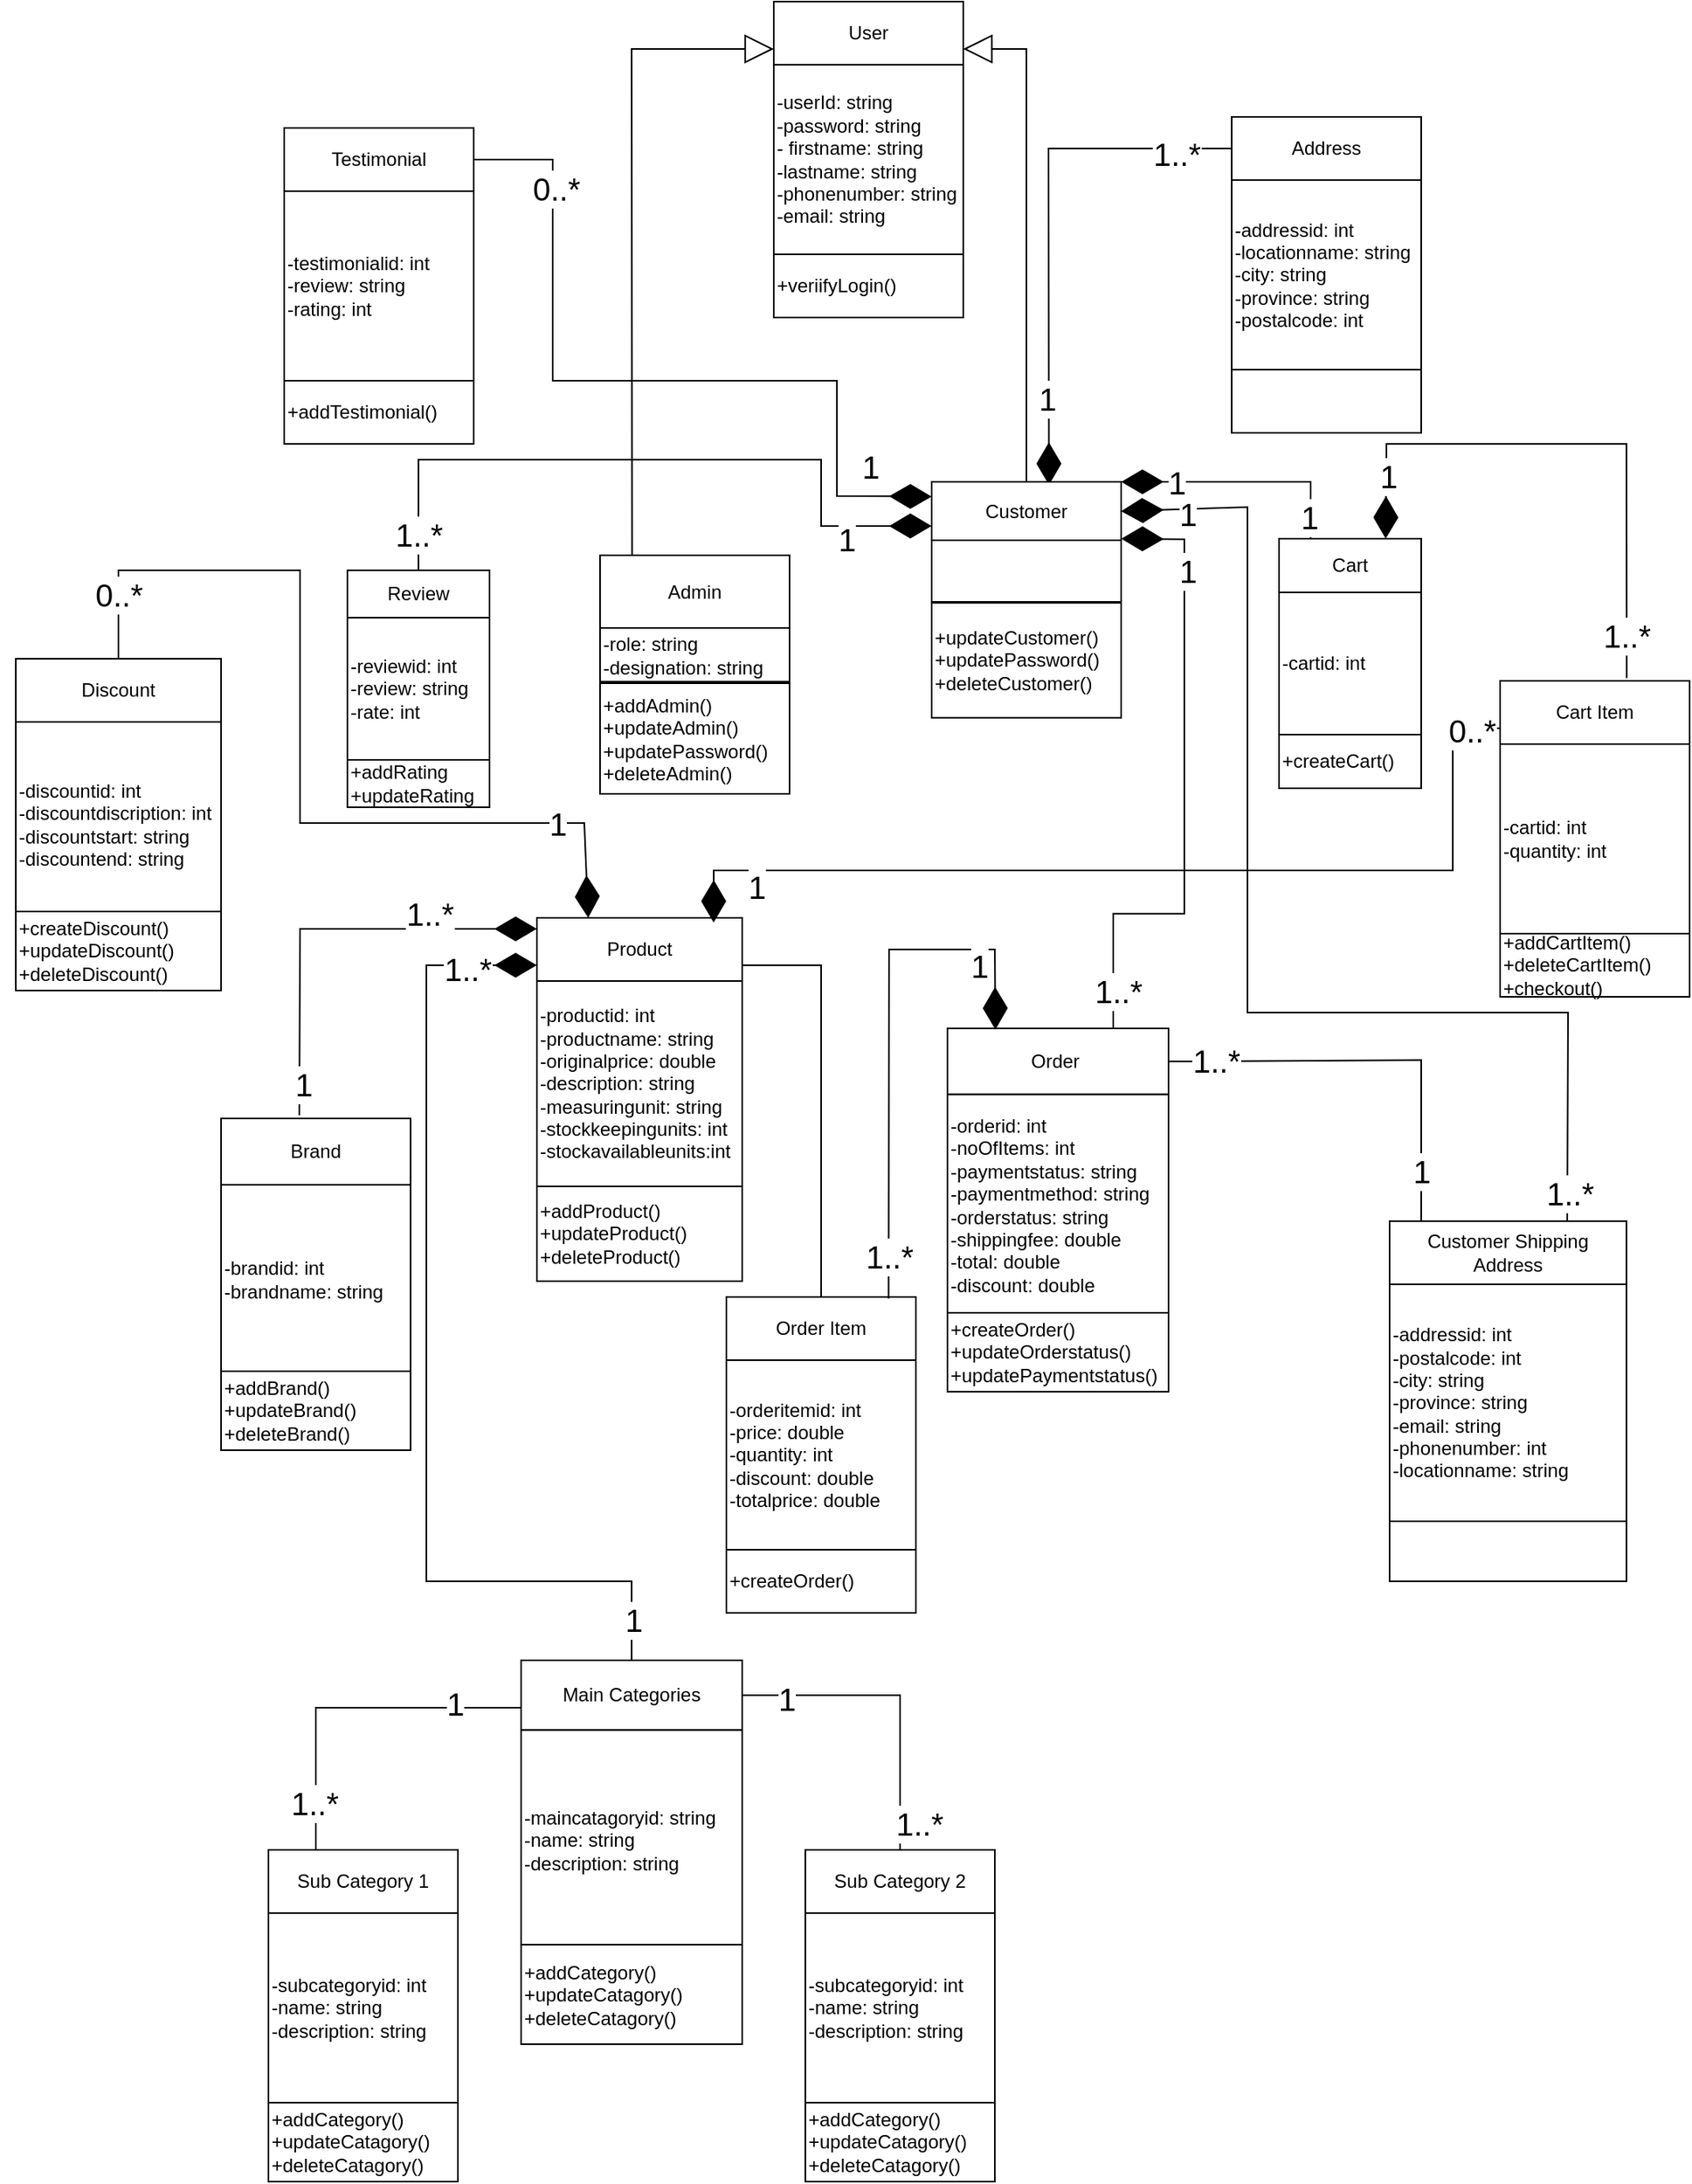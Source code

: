 <mxfile version="22.1.16" type="github">
  <diagram name="Page-1" id="pbrUZyzqcryHm647Kj-w">
    <mxGraphModel dx="1237" dy="1138" grid="1" gridSize="10" guides="1" tooltips="1" connect="1" arrows="1" fold="1" page="1" pageScale="1" pageWidth="1169" pageHeight="827" math="0" shadow="0">
      <root>
        <mxCell id="0" />
        <mxCell id="1" parent="0" />
        <mxCell id="z4HKT7pxpoFISXS0gPSu-1" value="" style="group" parent="1" vertex="1" connectable="0">
          <mxGeometry x="540" y="120" width="120" height="200" as="geometry" />
        </mxCell>
        <mxCell id="W5Dr0Cx-YYXMBpmSqF3a-9" value="User" style="rounded=0;whiteSpace=wrap;html=1;" parent="z4HKT7pxpoFISXS0gPSu-1" vertex="1">
          <mxGeometry width="120" height="40" as="geometry" />
        </mxCell>
        <mxCell id="W5Dr0Cx-YYXMBpmSqF3a-10" value="-userId: string&lt;br&gt;-password: string&lt;br&gt;- firstname: string&lt;br style=&quot;border-color: var(--border-color);&quot;&gt;&lt;span style=&quot;border-color: var(--border-color);&quot;&gt;-lastname: string&lt;br&gt;&lt;/span&gt;&lt;div style=&quot;border-color: var(--border-color);&quot;&gt;-phonenumber: string&lt;/div&gt;&lt;div style=&quot;border-color: var(--border-color);&quot;&gt;&lt;span style=&quot;border-color: var(--border-color);&quot;&gt;-email: string&lt;/span&gt;&lt;/div&gt;" style="whiteSpace=wrap;html=1;aspect=fixed;align=left;" parent="z4HKT7pxpoFISXS0gPSu-1" vertex="1">
          <mxGeometry y="40" width="120" height="120" as="geometry" />
        </mxCell>
        <mxCell id="W5Dr0Cx-YYXMBpmSqF3a-11" value="+veriifyLogin()" style="rounded=0;whiteSpace=wrap;html=1;align=left;" parent="z4HKT7pxpoFISXS0gPSu-1" vertex="1">
          <mxGeometry y="160" width="120" height="40" as="geometry" />
        </mxCell>
        <mxCell id="z4HKT7pxpoFISXS0gPSu-6" value="" style="group" parent="1" vertex="1" connectable="0">
          <mxGeometry x="860" y="460" width="90" height="170" as="geometry" />
        </mxCell>
        <mxCell id="z4HKT7pxpoFISXS0gPSu-7" value="Cart" style="rounded=0;whiteSpace=wrap;html=1;" parent="z4HKT7pxpoFISXS0gPSu-6" vertex="1">
          <mxGeometry width="90" height="34" as="geometry" />
        </mxCell>
        <mxCell id="z4HKT7pxpoFISXS0gPSu-8" value="&lt;div style=&quot;&quot;&gt;&lt;span style=&quot;background-color: initial;&quot;&gt;-cartid: int&lt;/span&gt;&lt;/div&gt;" style="whiteSpace=wrap;html=1;aspect=fixed;align=left;" parent="z4HKT7pxpoFISXS0gPSu-6" vertex="1">
          <mxGeometry y="34" width="90" height="90" as="geometry" />
        </mxCell>
        <mxCell id="z4HKT7pxpoFISXS0gPSu-9" value="+createCart()" style="rounded=0;whiteSpace=wrap;html=1;align=left;" parent="z4HKT7pxpoFISXS0gPSu-6" vertex="1">
          <mxGeometry y="124" width="90" height="34" as="geometry" />
        </mxCell>
        <mxCell id="z4HKT7pxpoFISXS0gPSu-10" value="" style="group" parent="1" vertex="1" connectable="0">
          <mxGeometry x="820" y="180" width="160" height="213" as="geometry" />
        </mxCell>
        <mxCell id="z4HKT7pxpoFISXS0gPSu-11" value="Address" style="rounded=0;whiteSpace=wrap;html=1;" parent="z4HKT7pxpoFISXS0gPSu-10" vertex="1">
          <mxGeometry x="10" y="13" width="120" height="40" as="geometry" />
        </mxCell>
        <mxCell id="z4HKT7pxpoFISXS0gPSu-12" value="-addressid: int&lt;br&gt;-locationname: string&lt;br&gt;-city: string&lt;br&gt;-province: string&lt;br&gt;-postalcode: int" style="whiteSpace=wrap;html=1;aspect=fixed;align=left;" parent="z4HKT7pxpoFISXS0gPSu-10" vertex="1">
          <mxGeometry x="10" y="53" width="120" height="120" as="geometry" />
        </mxCell>
        <mxCell id="z4HKT7pxpoFISXS0gPSu-13" value="" style="rounded=0;whiteSpace=wrap;html=1;align=left;" parent="z4HKT7pxpoFISXS0gPSu-10" vertex="1">
          <mxGeometry x="10" y="173" width="120" height="40" as="geometry" />
        </mxCell>
        <mxCell id="z4HKT7pxpoFISXS0gPSu-14" value="" style="group" parent="1" vertex="1" connectable="0">
          <mxGeometry x="1000" y="550" width="120" height="200" as="geometry" />
        </mxCell>
        <mxCell id="z4HKT7pxpoFISXS0gPSu-15" value="Cart Item" style="rounded=0;whiteSpace=wrap;html=1;" parent="z4HKT7pxpoFISXS0gPSu-14" vertex="1">
          <mxGeometry width="120" height="40" as="geometry" />
        </mxCell>
        <mxCell id="z4HKT7pxpoFISXS0gPSu-16" value="-cartid: int&lt;br&gt;-quantity: int" style="whiteSpace=wrap;html=1;aspect=fixed;align=left;" parent="z4HKT7pxpoFISXS0gPSu-14" vertex="1">
          <mxGeometry y="40" width="120" height="120" as="geometry" />
        </mxCell>
        <mxCell id="z4HKT7pxpoFISXS0gPSu-17" value="+addCartItem()&lt;br&gt;+deleteCartItem()&lt;br&gt;+checkout()" style="rounded=0;whiteSpace=wrap;html=1;align=left;" parent="z4HKT7pxpoFISXS0gPSu-14" vertex="1">
          <mxGeometry y="160" width="120" height="40" as="geometry" />
        </mxCell>
        <mxCell id="z4HKT7pxpoFISXS0gPSu-22" value="" style="group" parent="1" vertex="1" connectable="0">
          <mxGeometry x="650" y="770" width="140" height="230" as="geometry" />
        </mxCell>
        <mxCell id="z4HKT7pxpoFISXS0gPSu-23" value="Order&amp;nbsp;" style="rounded=0;whiteSpace=wrap;html=1;" parent="z4HKT7pxpoFISXS0gPSu-22" vertex="1">
          <mxGeometry width="140" height="41.818" as="geometry" />
        </mxCell>
        <mxCell id="z4HKT7pxpoFISXS0gPSu-24" value="-orderid: int&lt;br&gt;-noOfItems: int&amp;nbsp;&lt;br&gt;-paymentstatus: string&lt;br&gt;-paymentmethod: string&lt;br&gt;-orderstatus: string&lt;br&gt;-shippingfee: double&lt;br&gt;-total: double&lt;br&gt;-discount: double" style="whiteSpace=wrap;html=1;aspect=fixed;align=left;" parent="z4HKT7pxpoFISXS0gPSu-22" vertex="1">
          <mxGeometry y="41.818" width="140" height="140" as="geometry" />
        </mxCell>
        <mxCell id="z4HKT7pxpoFISXS0gPSu-25" value="+createOrder()&lt;br&gt;+updateOrderstatus()&lt;br&gt;+updatePaymentstatus()" style="rounded=0;whiteSpace=wrap;html=1;align=left;" parent="z4HKT7pxpoFISXS0gPSu-22" vertex="1">
          <mxGeometry y="180" width="140" height="50" as="geometry" />
        </mxCell>
        <mxCell id="z4HKT7pxpoFISXS0gPSu-26" value="" style="group" parent="1" vertex="1" connectable="0">
          <mxGeometry x="230" y="200" width="120" height="200" as="geometry" />
        </mxCell>
        <mxCell id="z4HKT7pxpoFISXS0gPSu-27" value="Testimonial" style="rounded=0;whiteSpace=wrap;html=1;" parent="z4HKT7pxpoFISXS0gPSu-26" vertex="1">
          <mxGeometry width="120" height="40" as="geometry" />
        </mxCell>
        <mxCell id="z4HKT7pxpoFISXS0gPSu-28" value="-testimonialid: int&lt;br&gt;-review: string&lt;br&gt;-rating: int" style="whiteSpace=wrap;html=1;aspect=fixed;align=left;" parent="z4HKT7pxpoFISXS0gPSu-26" vertex="1">
          <mxGeometry y="40" width="120" height="120" as="geometry" />
        </mxCell>
        <mxCell id="z4HKT7pxpoFISXS0gPSu-29" value="+addTestimonial()" style="rounded=0;whiteSpace=wrap;html=1;align=left;" parent="z4HKT7pxpoFISXS0gPSu-26" vertex="1">
          <mxGeometry y="160" width="120" height="40" as="geometry" />
        </mxCell>
        <mxCell id="z4HKT7pxpoFISXS0gPSu-30" value="" style="group" parent="1" vertex="1" connectable="0">
          <mxGeometry x="50" y="540" width="140" height="210" as="geometry" />
        </mxCell>
        <mxCell id="RPt069_UbzQ32UbEMyP_-13" value="" style="group" parent="z4HKT7pxpoFISXS0gPSu-30" vertex="1" connectable="0">
          <mxGeometry x="10" y="-14" width="130" height="220" as="geometry" />
        </mxCell>
        <mxCell id="z4HKT7pxpoFISXS0gPSu-31" value="Discount" style="rounded=0;whiteSpace=wrap;html=1;" parent="RPt069_UbzQ32UbEMyP_-13" vertex="1">
          <mxGeometry y="10" width="130" height="40" as="geometry" />
        </mxCell>
        <mxCell id="z4HKT7pxpoFISXS0gPSu-32" value="-discountid: int&lt;br&gt;-discountdiscription: int&lt;br&gt;-discountstart: string&lt;br&gt;-discountend: string" style="whiteSpace=wrap;html=1;aspect=fixed;align=left;" parent="RPt069_UbzQ32UbEMyP_-13" vertex="1">
          <mxGeometry y="50" width="130" height="130" as="geometry" />
        </mxCell>
        <mxCell id="z4HKT7pxpoFISXS0gPSu-33" value="+createDiscount()&lt;br&gt;+updateDiscount()&lt;br&gt;+deleteDiscount()" style="rounded=0;whiteSpace=wrap;html=1;align=left;" parent="RPt069_UbzQ32UbEMyP_-13" vertex="1">
          <mxGeometry y="170" width="130" height="50" as="geometry" />
        </mxCell>
        <mxCell id="z4HKT7pxpoFISXS0gPSu-34" value="" style="group" parent="1" vertex="1" connectable="0">
          <mxGeometry x="190" y="827" width="120" height="210" as="geometry" />
        </mxCell>
        <mxCell id="z4HKT7pxpoFISXS0gPSu-35" value="Brand" style="rounded=0;whiteSpace=wrap;html=1;" parent="z4HKT7pxpoFISXS0gPSu-34" vertex="1">
          <mxGeometry width="120" height="42" as="geometry" />
        </mxCell>
        <mxCell id="z4HKT7pxpoFISXS0gPSu-36" value="-brandid: int&lt;br&gt;-brandname: string" style="whiteSpace=wrap;html=1;aspect=fixed;align=left;" parent="z4HKT7pxpoFISXS0gPSu-34" vertex="1">
          <mxGeometry y="42" width="120" height="120" as="geometry" />
        </mxCell>
        <mxCell id="z4HKT7pxpoFISXS0gPSu-37" value="+addBrand()&lt;br&gt;+updateBrand()&lt;br&gt;+deleteBrand()" style="rounded=0;whiteSpace=wrap;html=1;align=left;" parent="z4HKT7pxpoFISXS0gPSu-34" vertex="1">
          <mxGeometry y="160" width="120" height="50" as="geometry" />
        </mxCell>
        <mxCell id="z4HKT7pxpoFISXS0gPSu-40" value="" style="group" parent="1" vertex="1" connectable="0">
          <mxGeometry x="510" y="940" width="120" height="200" as="geometry" />
        </mxCell>
        <mxCell id="z4HKT7pxpoFISXS0gPSu-41" value="Order Item" style="rounded=0;whiteSpace=wrap;html=1;" parent="z4HKT7pxpoFISXS0gPSu-40" vertex="1">
          <mxGeometry width="120" height="40" as="geometry" />
        </mxCell>
        <mxCell id="z4HKT7pxpoFISXS0gPSu-42" value="-orderitemid: int&lt;br&gt;-price: double&lt;br&gt;-quantity: int&lt;br&gt;-discount: double&lt;br&gt;-totalprice: double&lt;br&gt;" style="whiteSpace=wrap;html=1;aspect=fixed;align=left;" parent="z4HKT7pxpoFISXS0gPSu-40" vertex="1">
          <mxGeometry y="40" width="120" height="120" as="geometry" />
        </mxCell>
        <mxCell id="z4HKT7pxpoFISXS0gPSu-43" value="+createOrder()" style="rounded=0;whiteSpace=wrap;html=1;align=left;" parent="z4HKT7pxpoFISXS0gPSu-40" vertex="1">
          <mxGeometry y="160" width="120" height="40" as="geometry" />
        </mxCell>
        <mxCell id="z4HKT7pxpoFISXS0gPSu-44" value="" style="group" parent="1" vertex="1" connectable="0">
          <mxGeometry x="260" y="460" width="120" height="200" as="geometry" />
        </mxCell>
        <mxCell id="z4HKT7pxpoFISXS0gPSu-45" value="Review" style="rounded=0;whiteSpace=wrap;html=1;" parent="z4HKT7pxpoFISXS0gPSu-44" vertex="1">
          <mxGeometry x="10" y="20" width="90" height="30" as="geometry" />
        </mxCell>
        <mxCell id="z4HKT7pxpoFISXS0gPSu-46" value="-reviewid: int&lt;br&gt;-review: string&lt;br&gt;-rate: int" style="whiteSpace=wrap;html=1;aspect=fixed;align=left;" parent="z4HKT7pxpoFISXS0gPSu-44" vertex="1">
          <mxGeometry x="10" y="50" width="90" height="90" as="geometry" />
        </mxCell>
        <mxCell id="z4HKT7pxpoFISXS0gPSu-47" value="+addRating&lt;br&gt;+updateRating" style="rounded=0;whiteSpace=wrap;html=1;align=left;" parent="z4HKT7pxpoFISXS0gPSu-44" vertex="1">
          <mxGeometry x="10" y="140" width="90" height="30" as="geometry" />
        </mxCell>
        <mxCell id="z4HKT7pxpoFISXS0gPSu-52" value="" style="group" parent="1" vertex="1" connectable="0">
          <mxGeometry x="220" y="1290" width="120" height="210" as="geometry" />
        </mxCell>
        <mxCell id="z4HKT7pxpoFISXS0gPSu-53" value="Sub Category 1" style="rounded=0;whiteSpace=wrap;html=1;" parent="z4HKT7pxpoFISXS0gPSu-52" vertex="1">
          <mxGeometry width="120" height="40" as="geometry" />
        </mxCell>
        <mxCell id="z4HKT7pxpoFISXS0gPSu-54" value="-subcategoryid: int&lt;br&gt;-name: string&lt;br&gt;-description: string" style="whiteSpace=wrap;html=1;aspect=fixed;align=left;" parent="z4HKT7pxpoFISXS0gPSu-52" vertex="1">
          <mxGeometry y="40" width="120" height="120" as="geometry" />
        </mxCell>
        <mxCell id="z4HKT7pxpoFISXS0gPSu-55" value="+addCategory()&lt;br style=&quot;border-color: var(--border-color);&quot;&gt;+updateCatagory()&lt;br style=&quot;border-color: var(--border-color);&quot;&gt;+deleteCatagory()" style="rounded=0;whiteSpace=wrap;html=1;align=left;" parent="z4HKT7pxpoFISXS0gPSu-52" vertex="1">
          <mxGeometry y="160" width="120" height="50" as="geometry" />
        </mxCell>
        <mxCell id="z4HKT7pxpoFISXS0gPSu-56" value="" style="group" parent="1" vertex="1" connectable="0">
          <mxGeometry x="560" y="1290" width="120" height="210" as="geometry" />
        </mxCell>
        <mxCell id="z4HKT7pxpoFISXS0gPSu-57" value="Sub Category 2" style="rounded=0;whiteSpace=wrap;html=1;" parent="z4HKT7pxpoFISXS0gPSu-56" vertex="1">
          <mxGeometry width="120" height="40" as="geometry" />
        </mxCell>
        <mxCell id="z4HKT7pxpoFISXS0gPSu-58" value="-subcategoryid: int&lt;br&gt;-name: string&lt;br&gt;-description: string" style="whiteSpace=wrap;html=1;aspect=fixed;align=left;" parent="z4HKT7pxpoFISXS0gPSu-56" vertex="1">
          <mxGeometry y="40" width="120" height="120" as="geometry" />
        </mxCell>
        <mxCell id="z4HKT7pxpoFISXS0gPSu-59" value="+addCategory()&lt;br style=&quot;border-color: var(--border-color);&quot;&gt;+updateCatagory()&lt;br style=&quot;border-color: var(--border-color);&quot;&gt;+deleteCatagory()" style="rounded=0;whiteSpace=wrap;html=1;align=left;" parent="z4HKT7pxpoFISXS0gPSu-56" vertex="1">
          <mxGeometry y="160" width="120" height="50" as="geometry" />
        </mxCell>
        <mxCell id="z4HKT7pxpoFISXS0gPSu-61" value="" style="group" parent="1" vertex="1" connectable="0">
          <mxGeometry x="380" y="1170" width="140" height="243" as="geometry" />
        </mxCell>
        <mxCell id="z4HKT7pxpoFISXS0gPSu-18" value="" style="group" parent="z4HKT7pxpoFISXS0gPSu-61" vertex="1" connectable="0">
          <mxGeometry width="140" height="220.909" as="geometry" />
        </mxCell>
        <mxCell id="z4HKT7pxpoFISXS0gPSu-19" value="Main Categories" style="rounded=0;whiteSpace=wrap;html=1;" parent="z4HKT7pxpoFISXS0gPSu-18" vertex="1">
          <mxGeometry width="140" height="44.182" as="geometry" />
        </mxCell>
        <mxCell id="z4HKT7pxpoFISXS0gPSu-20" value="-maincatagoryid: string&lt;br&gt;-name: string&lt;br&gt;-description: string&lt;br&gt;" style="whiteSpace=wrap;html=1;aspect=fixed;align=left;" parent="z4HKT7pxpoFISXS0gPSu-18" vertex="1">
          <mxGeometry y="44.182" width="140" height="140" as="geometry" />
        </mxCell>
        <mxCell id="z4HKT7pxpoFISXS0gPSu-21" value="+addCategory()&lt;br&gt;+updateCatagory()&lt;br&gt;+deleteCatagory()&lt;br&gt;" style="rounded=0;whiteSpace=wrap;html=1;align=left;" parent="z4HKT7pxpoFISXS0gPSu-61" vertex="1">
          <mxGeometry y="180" width="140" height="63" as="geometry" />
        </mxCell>
        <mxCell id="z4HKT7pxpoFISXS0gPSu-71" style="edgeStyle=orthogonalEdgeStyle;rounded=0;orthogonalLoop=1;jettySize=auto;html=1;endArrow=none;endFill=0;entryX=0.143;entryY=0.005;entryDx=0;entryDy=0;entryPerimeter=0;exitX=1;exitY=0.5;exitDx=0;exitDy=0;" parent="1" source="z4HKT7pxpoFISXS0gPSu-23" target="z4HKT7pxpoFISXS0gPSu-49" edge="1">
          <mxGeometry relative="1" as="geometry">
            <mxPoint x="949.93" y="801.98" as="targetPoint" />
            <Array as="points">
              <mxPoint x="810" y="791" />
              <mxPoint x="950" y="790" />
              <mxPoint x="950" y="852" />
            </Array>
            <mxPoint x="852.38" y="949.98" as="sourcePoint" />
          </mxGeometry>
        </mxCell>
        <mxCell id="z4HKT7pxpoFISXS0gPSu-72" value="1&lt;br style=&quot;font-size: 20px;&quot;&gt;" style="edgeLabel;html=1;align=center;verticalAlign=middle;resizable=0;points=[];fontSize=20;" parent="z4HKT7pxpoFISXS0gPSu-71" vertex="1" connectable="0">
          <mxGeometry x="0.78" y="1" relative="1" as="geometry">
            <mxPoint x="-1" y="-5" as="offset" />
          </mxGeometry>
        </mxCell>
        <mxCell id="z4HKT7pxpoFISXS0gPSu-73" value="1..*" style="edgeLabel;html=1;align=center;verticalAlign=middle;resizable=0;points=[];fontSize=20;" parent="z4HKT7pxpoFISXS0gPSu-71" vertex="1" connectable="0">
          <mxGeometry x="-0.863" y="-3" relative="1" as="geometry">
            <mxPoint x="12" y="-4" as="offset" />
          </mxGeometry>
        </mxCell>
        <mxCell id="z4HKT7pxpoFISXS0gPSu-97" style="edgeStyle=orthogonalEdgeStyle;rounded=0;orthogonalLoop=1;jettySize=auto;html=1;exitX=1;exitY=0.75;exitDx=0;exitDy=0;endArrow=none;endFill=0;" parent="1" source="z4HKT7pxpoFISXS0gPSu-3" edge="1">
          <mxGeometry relative="1" as="geometry">
            <mxPoint x="570" y="940" as="targetPoint" />
            <Array as="points">
              <mxPoint x="570" y="730" />
              <mxPoint x="570" y="940" />
            </Array>
            <mxPoint x="575.0" y="730" as="sourcePoint" />
          </mxGeometry>
        </mxCell>
        <mxCell id="Sytoz9CnoV00gl69yHPn-4" value="" style="group" parent="1" vertex="1" connectable="0">
          <mxGeometry x="930" y="890" width="150" height="230" as="geometry" />
        </mxCell>
        <mxCell id="z4HKT7pxpoFISXS0gPSu-89" value="" style="group" parent="Sytoz9CnoV00gl69yHPn-4" vertex="1" connectable="0">
          <mxGeometry width="150" height="230" as="geometry" />
        </mxCell>
        <mxCell id="z4HKT7pxpoFISXS0gPSu-51" value="" style="rounded=0;whiteSpace=wrap;html=1;align=left;" parent="z4HKT7pxpoFISXS0gPSu-89" vertex="1">
          <mxGeometry y="190" width="150" height="40" as="geometry" />
        </mxCell>
        <mxCell id="z4HKT7pxpoFISXS0gPSu-48" value="" style="group" parent="Sytoz9CnoV00gl69yHPn-4" vertex="1" connectable="0">
          <mxGeometry y="2" width="150" height="200" as="geometry" />
        </mxCell>
        <mxCell id="z4HKT7pxpoFISXS0gPSu-87" style="edgeStyle=orthogonalEdgeStyle;rounded=0;orthogonalLoop=1;jettySize=auto;html=1;" parent="z4HKT7pxpoFISXS0gPSu-48" source="z4HKT7pxpoFISXS0gPSu-49" target="z4HKT7pxpoFISXS0gPSu-50" edge="1">
          <mxGeometry relative="1" as="geometry" />
        </mxCell>
        <mxCell id="z4HKT7pxpoFISXS0gPSu-49" value="Customer Shipping&lt;br&gt;Address" style="rounded=0;whiteSpace=wrap;html=1;" parent="z4HKT7pxpoFISXS0gPSu-48" vertex="1">
          <mxGeometry width="150" height="40" as="geometry" />
        </mxCell>
        <mxCell id="z4HKT7pxpoFISXS0gPSu-50" value="-addressid: int&lt;br&gt;-postalcode: int&lt;br&gt;-city: string&lt;br&gt;-province: string&lt;br&gt;-email: string&lt;br&gt;-phonenumber: int&lt;br&gt;-locationname: string" style="whiteSpace=wrap;html=1;aspect=fixed;align=left;" parent="z4HKT7pxpoFISXS0gPSu-48" vertex="1">
          <mxGeometry y="40" width="150" height="150" as="geometry" />
        </mxCell>
        <mxCell id="RPt069_UbzQ32UbEMyP_-5" style="edgeStyle=orthogonalEdgeStyle;rounded=0;orthogonalLoop=1;jettySize=auto;html=1;exitX=0.5;exitY=0;exitDx=0;exitDy=0;entryX=1;entryY=0.5;entryDx=0;entryDy=0;endArrow=none;endFill=0;" parent="1" source="z4HKT7pxpoFISXS0gPSu-57" target="z4HKT7pxpoFISXS0gPSu-19" edge="1">
          <mxGeometry relative="1" as="geometry" />
        </mxCell>
        <mxCell id="RPt069_UbzQ32UbEMyP_-7" value="1..*" style="edgeLabel;html=1;align=center;verticalAlign=middle;resizable=0;points=[];fontSize=20;" parent="RPt069_UbzQ32UbEMyP_-5" vertex="1" connectable="0">
          <mxGeometry x="-0.822" y="2" relative="1" as="geometry">
            <mxPoint x="14" as="offset" />
          </mxGeometry>
        </mxCell>
        <mxCell id="RPt069_UbzQ32UbEMyP_-8" value="1" style="edgeLabel;html=1;align=center;verticalAlign=middle;resizable=0;points=[];fontSize=20;" parent="RPt069_UbzQ32UbEMyP_-5" vertex="1" connectable="0">
          <mxGeometry x="0.875" y="2" relative="1" as="geometry">
            <mxPoint x="15" as="offset" />
          </mxGeometry>
        </mxCell>
        <mxCell id="RPt069_UbzQ32UbEMyP_-6" style="edgeStyle=orthogonalEdgeStyle;rounded=0;orthogonalLoop=1;jettySize=auto;html=1;entryX=0.25;entryY=0;entryDx=0;entryDy=0;endArrow=none;endFill=0;" parent="1" target="z4HKT7pxpoFISXS0gPSu-53" edge="1">
          <mxGeometry relative="1" as="geometry">
            <mxPoint x="380" y="1200" as="sourcePoint" />
            <Array as="points">
              <mxPoint x="380" y="1200" />
              <mxPoint x="250" y="1200" />
            </Array>
          </mxGeometry>
        </mxCell>
        <mxCell id="RPt069_UbzQ32UbEMyP_-9" value="&lt;span style=&quot;font-size: 20px;&quot;&gt;&lt;br&gt;&lt;/span&gt;" style="edgeLabel;html=1;align=center;verticalAlign=middle;resizable=0;points=[];" parent="RPt069_UbzQ32UbEMyP_-6" vertex="1" connectable="0">
          <mxGeometry x="-0.822" relative="1" as="geometry">
            <mxPoint as="offset" />
          </mxGeometry>
        </mxCell>
        <mxCell id="RPt069_UbzQ32UbEMyP_-10" value="&lt;br&gt;" style="edgeLabel;html=1;align=center;verticalAlign=middle;resizable=0;points=[];" parent="RPt069_UbzQ32UbEMyP_-6" vertex="1" connectable="0">
          <mxGeometry x="-0.8" y="-1" relative="1" as="geometry">
            <mxPoint as="offset" />
          </mxGeometry>
        </mxCell>
        <mxCell id="RPt069_UbzQ32UbEMyP_-11" value="1" style="edgeLabel;html=1;align=center;verticalAlign=middle;resizable=0;points=[];fontSize=20;" parent="RPt069_UbzQ32UbEMyP_-6" vertex="1" connectable="0">
          <mxGeometry x="-0.793" y="-3" relative="1" as="geometry">
            <mxPoint x="-19" as="offset" />
          </mxGeometry>
        </mxCell>
        <mxCell id="RPt069_UbzQ32UbEMyP_-12" value="1..*" style="edgeLabel;html=1;align=center;verticalAlign=middle;resizable=0;points=[];fontSize=20;" parent="RPt069_UbzQ32UbEMyP_-6" vertex="1" connectable="0">
          <mxGeometry x="0.878" y="-1" relative="1" as="geometry">
            <mxPoint y="-17" as="offset" />
          </mxGeometry>
        </mxCell>
        <mxCell id="RPt069_UbzQ32UbEMyP_-14" value="" style="group" parent="1" vertex="1" connectable="0">
          <mxGeometry x="390" y="700" width="130" height="230" as="geometry" />
        </mxCell>
        <mxCell id="z4HKT7pxpoFISXS0gPSu-2" value="" style="group" parent="RPt069_UbzQ32UbEMyP_-14" vertex="1" connectable="0">
          <mxGeometry width="130" height="230" as="geometry" />
        </mxCell>
        <mxCell id="z4HKT7pxpoFISXS0gPSu-3" value="Product" style="rounded=0;whiteSpace=wrap;html=1;" parent="z4HKT7pxpoFISXS0gPSu-2" vertex="1">
          <mxGeometry width="130" height="40" as="geometry" />
        </mxCell>
        <mxCell id="z4HKT7pxpoFISXS0gPSu-4" value="-productid: int&lt;br&gt;-productname: string&lt;br&gt;-originalprice: double&lt;br&gt;-description: string&lt;br&gt;-measuringunit: string&lt;br&gt;-stockkeepingunits: int&lt;br&gt;-stockavailableunits:int" style="whiteSpace=wrap;html=1;aspect=fixed;align=left;" parent="z4HKT7pxpoFISXS0gPSu-2" vertex="1">
          <mxGeometry y="40" width="130" height="130" as="geometry" />
        </mxCell>
        <mxCell id="z4HKT7pxpoFISXS0gPSu-5" value="+addProduct()&lt;br&gt;+updateProduct()&lt;br&gt;+deleteProduct()&lt;br&gt;" style="rounded=0;whiteSpace=wrap;html=1;align=left;" parent="z4HKT7pxpoFISXS0gPSu-2" vertex="1">
          <mxGeometry y="170" width="130" height="60" as="geometry" />
        </mxCell>
        <mxCell id="RPt069_UbzQ32UbEMyP_-21" value="" style="endArrow=diamondThin;endFill=1;endSize=24;html=1;rounded=0;entryX=0.75;entryY=0;entryDx=0;entryDy=0;exitX=0.668;exitY=-0.045;exitDx=0;exitDy=0;exitPerimeter=0;" parent="1" source="z4HKT7pxpoFISXS0gPSu-15" target="z4HKT7pxpoFISXS0gPSu-7" edge="1">
          <mxGeometry width="160" relative="1" as="geometry">
            <mxPoint x="970" y="414" as="sourcePoint" />
            <mxPoint x="1130" y="414" as="targetPoint" />
            <Array as="points">
              <mxPoint x="1080" y="400" />
              <mxPoint x="1000" y="400" />
              <mxPoint x="928" y="400" />
            </Array>
          </mxGeometry>
        </mxCell>
        <mxCell id="RPt069_UbzQ32UbEMyP_-30" value="1..*" style="edgeLabel;html=1;align=center;verticalAlign=middle;resizable=0;points=[];fontSize=20;" parent="RPt069_UbzQ32UbEMyP_-21" vertex="1" connectable="0">
          <mxGeometry x="-0.856" relative="1" as="geometry">
            <mxPoint y="-1" as="offset" />
          </mxGeometry>
        </mxCell>
        <mxCell id="RPt069_UbzQ32UbEMyP_-31" value="1" style="edgeLabel;html=1;align=center;verticalAlign=middle;resizable=0;points=[];" parent="RPt069_UbzQ32UbEMyP_-21" vertex="1" connectable="0">
          <mxGeometry x="0.787" y="1" relative="1" as="geometry">
            <mxPoint as="offset" />
          </mxGeometry>
        </mxCell>
        <mxCell id="RPt069_UbzQ32UbEMyP_-32" value="&lt;font style=&quot;font-size: 20px;&quot;&gt;1&lt;br&gt;&lt;/font&gt;" style="edgeLabel;html=1;align=center;verticalAlign=middle;resizable=0;points=[];" parent="RPt069_UbzQ32UbEMyP_-21" vertex="1" connectable="0">
          <mxGeometry x="0.776" y="1" relative="1" as="geometry">
            <mxPoint as="offset" />
          </mxGeometry>
        </mxCell>
        <mxCell id="RPt069_UbzQ32UbEMyP_-24" value="" style="endArrow=diamondThin;endFill=1;endSize=24;html=1;rounded=0;entryX=0.217;entryY=0.017;entryDx=0;entryDy=0;exitX=0.856;exitY=0.025;exitDx=0;exitDy=0;exitPerimeter=0;entryPerimeter=0;" parent="1" source="z4HKT7pxpoFISXS0gPSu-41" target="z4HKT7pxpoFISXS0gPSu-23" edge="1">
          <mxGeometry width="160" relative="1" as="geometry">
            <mxPoint x="620" y="890" as="sourcePoint" />
            <mxPoint x="780" y="890" as="targetPoint" />
            <Array as="points">
              <mxPoint x="613" y="720" />
              <mxPoint x="680" y="720" />
            </Array>
          </mxGeometry>
        </mxCell>
        <mxCell id="RPt069_UbzQ32UbEMyP_-38" value="1..*" style="edgeLabel;html=1;align=center;verticalAlign=middle;resizable=0;points=[];fontSize=20;" parent="RPt069_UbzQ32UbEMyP_-24" vertex="1" connectable="0">
          <mxGeometry x="-0.837" relative="1" as="geometry">
            <mxPoint as="offset" />
          </mxGeometry>
        </mxCell>
        <mxCell id="RPt069_UbzQ32UbEMyP_-39" value="1" style="edgeLabel;html=1;align=center;verticalAlign=middle;resizable=0;points=[];fontSize=20;" parent="RPt069_UbzQ32UbEMyP_-24" vertex="1" connectable="0">
          <mxGeometry x="0.798" y="2" relative="1" as="geometry">
            <mxPoint x="-12" y="-7" as="offset" />
          </mxGeometry>
        </mxCell>
        <mxCell id="RPt069_UbzQ32UbEMyP_-26" value="" style="endArrow=diamondThin;endFill=1;endSize=24;html=1;rounded=0;entryX=0;entryY=0.5;entryDx=0;entryDy=0;exitX=0.413;exitY=-0.049;exitDx=0;exitDy=0;exitPerimeter=0;" parent="1" source="z4HKT7pxpoFISXS0gPSu-35" edge="1">
          <mxGeometry width="160" relative="1" as="geometry">
            <mxPoint x="240" y="827" as="sourcePoint" />
            <mxPoint x="390" y="707" as="targetPoint" />
            <Array as="points">
              <mxPoint x="240" y="707" />
            </Array>
          </mxGeometry>
        </mxCell>
        <mxCell id="RPt069_UbzQ32UbEMyP_-27" value="1" style="edgeLabel;html=1;align=center;verticalAlign=middle;resizable=0;points=[];fontSize=20;" parent="RPt069_UbzQ32UbEMyP_-26" vertex="1" connectable="0">
          <mxGeometry x="-0.852" y="-2" relative="1" as="geometry">
            <mxPoint as="offset" />
          </mxGeometry>
        </mxCell>
        <mxCell id="RPt069_UbzQ32UbEMyP_-28" value="1..*" style="edgeLabel;html=1;align=center;verticalAlign=middle;resizable=0;points=[];fontSize=20;" parent="RPt069_UbzQ32UbEMyP_-26" vertex="1" connectable="0">
          <mxGeometry x="0.494" y="2" relative="1" as="geometry">
            <mxPoint y="-8" as="offset" />
          </mxGeometry>
        </mxCell>
        <mxCell id="RPt069_UbzQ32UbEMyP_-29" value="" style="endArrow=diamondThin;endFill=1;endSize=24;html=1;rounded=0;entryX=1;entryY=0.5;entryDx=0;entryDy=0;exitX=0.75;exitY=0;exitDx=0;exitDy=0;" parent="1" source="z4HKT7pxpoFISXS0gPSu-23" edge="1">
          <mxGeometry width="160" relative="1" as="geometry">
            <mxPoint x="755" y="787.36" as="sourcePoint" />
            <mxPoint x="760" y="459.995" as="targetPoint" />
            <Array as="points">
              <mxPoint x="755" y="697.36" />
              <mxPoint x="800" y="697.36" />
              <mxPoint x="800" y="460.36" />
            </Array>
          </mxGeometry>
        </mxCell>
        <mxCell id="RPt069_UbzQ32UbEMyP_-36" value="1" style="edgeLabel;html=1;align=center;verticalAlign=middle;resizable=0;points=[];fontSize=20;" parent="RPt069_UbzQ32UbEMyP_-29" vertex="1" connectable="0">
          <mxGeometry x="0.7" y="-2" relative="1" as="geometry">
            <mxPoint as="offset" />
          </mxGeometry>
        </mxCell>
        <mxCell id="RPt069_UbzQ32UbEMyP_-37" value="1..*" style="edgeLabel;html=1;align=center;verticalAlign=middle;resizable=0;points=[];fontSize=20;" parent="RPt069_UbzQ32UbEMyP_-29" vertex="1" connectable="0">
          <mxGeometry x="-0.877" y="-3" relative="1" as="geometry">
            <mxPoint as="offset" />
          </mxGeometry>
        </mxCell>
        <mxCell id="RPt069_UbzQ32UbEMyP_-33" value="" style="endArrow=diamondThin;endFill=1;endSize=24;html=1;rounded=0;entryX=1;entryY=0.5;entryDx=0;entryDy=0;exitX=0.75;exitY=0;exitDx=0;exitDy=0;" parent="1" source="z4HKT7pxpoFISXS0gPSu-49" target="W5Dr0Cx-YYXMBpmSqF3a-13" edge="1">
          <mxGeometry width="160" relative="1" as="geometry">
            <mxPoint x="960" y="330" as="sourcePoint" />
            <mxPoint x="1120" y="330" as="targetPoint" />
            <Array as="points">
              <mxPoint x="1043" y="760" />
              <mxPoint x="840" y="760" />
              <mxPoint x="840" y="440" />
            </Array>
          </mxGeometry>
        </mxCell>
        <mxCell id="RPt069_UbzQ32UbEMyP_-34" value="1" style="edgeLabel;html=1;align=center;verticalAlign=middle;resizable=0;points=[];fontSize=20;" parent="RPt069_UbzQ32UbEMyP_-33" vertex="1" connectable="0">
          <mxGeometry x="0.885" y="3" relative="1" as="geometry">
            <mxPoint as="offset" />
          </mxGeometry>
        </mxCell>
        <mxCell id="RPt069_UbzQ32UbEMyP_-35" value="1..*" style="edgeLabel;html=1;align=center;verticalAlign=middle;resizable=0;points=[];fontSize=20;" parent="RPt069_UbzQ32UbEMyP_-33" vertex="1" connectable="0">
          <mxGeometry x="-0.949" y="-1" relative="1" as="geometry">
            <mxPoint as="offset" />
          </mxGeometry>
        </mxCell>
        <mxCell id="RPt069_UbzQ32UbEMyP_-40" value="" style="endArrow=diamondThin;endFill=1;endSize=24;html=1;rounded=0;entryX=0.25;entryY=0;entryDx=0;entryDy=0;exitX=0.5;exitY=0;exitDx=0;exitDy=0;" parent="1" source="z4HKT7pxpoFISXS0gPSu-31" target="z4HKT7pxpoFISXS0gPSu-3" edge="1">
          <mxGeometry width="160" relative="1" as="geometry">
            <mxPoint x="340" y="440" as="sourcePoint" />
            <mxPoint x="400" y="544.44" as="targetPoint" />
            <Array as="points">
              <mxPoint x="125" y="480" />
              <mxPoint x="240" y="480" />
              <mxPoint x="240" y="540" />
              <mxPoint x="240" y="600" />
              <mxPoint x="240" y="640" />
              <mxPoint x="420" y="640" />
            </Array>
          </mxGeometry>
        </mxCell>
        <mxCell id="RPt069_UbzQ32UbEMyP_-41" value="1" style="edgeLabel;html=1;align=center;verticalAlign=middle;resizable=0;points=[];fontSize=20;" parent="RPt069_UbzQ32UbEMyP_-40" vertex="1" connectable="0">
          <mxGeometry x="0.731" relative="1" as="geometry">
            <mxPoint as="offset" />
          </mxGeometry>
        </mxCell>
        <mxCell id="RPt069_UbzQ32UbEMyP_-42" value="0..*" style="edgeLabel;html=1;align=center;verticalAlign=middle;resizable=0;points=[];fontSize=20;" parent="RPt069_UbzQ32UbEMyP_-40" vertex="1" connectable="0">
          <mxGeometry x="-0.855" relative="1" as="geometry">
            <mxPoint as="offset" />
          </mxGeometry>
        </mxCell>
        <mxCell id="RPt069_UbzQ32UbEMyP_-44" value="" style="endArrow=diamondThin;endFill=1;endSize=24;html=1;rounded=0;exitX=1;exitY=0.5;exitDx=0;exitDy=0;entryX=0;entryY=0.25;entryDx=0;entryDy=0;" parent="1" source="z4HKT7pxpoFISXS0gPSu-27" target="W5Dr0Cx-YYXMBpmSqF3a-13" edge="1">
          <mxGeometry width="160" relative="1" as="geometry">
            <mxPoint x="540" y="433" as="sourcePoint" />
            <mxPoint x="640" y="450" as="targetPoint" />
            <Array as="points">
              <mxPoint x="400" y="220" />
              <mxPoint x="400" y="360" />
              <mxPoint x="580" y="360" />
              <mxPoint x="580" y="433" />
            </Array>
          </mxGeometry>
        </mxCell>
        <mxCell id="RPt069_UbzQ32UbEMyP_-46" value="1" style="edgeLabel;html=1;align=center;verticalAlign=middle;resizable=0;points=[];fontSize=20;" parent="RPt069_UbzQ32UbEMyP_-44" vertex="1" connectable="0">
          <mxGeometry x="0.226" y="-3" relative="1" as="geometry">
            <mxPoint x="82" y="51" as="offset" />
          </mxGeometry>
        </mxCell>
        <mxCell id="RPt069_UbzQ32UbEMyP_-47" value="0..*" style="edgeLabel;html=1;align=center;verticalAlign=middle;resizable=0;points=[];fontSize=20;" parent="RPt069_UbzQ32UbEMyP_-44" vertex="1" connectable="0">
          <mxGeometry x="-0.729" y="2" relative="1" as="geometry">
            <mxPoint as="offset" />
          </mxGeometry>
        </mxCell>
        <mxCell id="RPt069_UbzQ32UbEMyP_-49" value="" style="endArrow=diamondThin;endFill=1;endSize=24;html=1;rounded=0;exitX=0.5;exitY=0;exitDx=0;exitDy=0;entryX=0;entryY=0.75;entryDx=0;entryDy=0;" parent="1" source="z4HKT7pxpoFISXS0gPSu-45" target="W5Dr0Cx-YYXMBpmSqF3a-13" edge="1">
          <mxGeometry width="160" relative="1" as="geometry">
            <mxPoint x="470" y="430" as="sourcePoint" />
            <mxPoint x="680" y="420" as="targetPoint" />
            <Array as="points">
              <mxPoint x="315" y="410" />
              <mxPoint x="490" y="410" />
              <mxPoint x="570" y="410" />
              <mxPoint x="570" y="452" />
            </Array>
          </mxGeometry>
        </mxCell>
        <mxCell id="RPt069_UbzQ32UbEMyP_-60" value="1" style="edgeLabel;html=1;align=center;verticalAlign=middle;resizable=0;points=[];fontSize=20;" parent="RPt069_UbzQ32UbEMyP_-49" vertex="1" connectable="0">
          <mxGeometry x="0.782" y="1" relative="1" as="geometry">
            <mxPoint x="-7" y="9" as="offset" />
          </mxGeometry>
        </mxCell>
        <mxCell id="RPt069_UbzQ32UbEMyP_-61" value="1..*" style="edgeLabel;html=1;align=center;verticalAlign=middle;resizable=0;points=[];fontSize=20;" parent="RPt069_UbzQ32UbEMyP_-49" vertex="1" connectable="0">
          <mxGeometry x="-0.895" relative="1" as="geometry">
            <mxPoint as="offset" />
          </mxGeometry>
        </mxCell>
        <mxCell id="RPt069_UbzQ32UbEMyP_-51" value="" style="endArrow=block;endSize=16;endFill=0;html=1;rounded=0;exitX=0.169;exitY=0.022;exitDx=0;exitDy=0;exitPerimeter=0;" parent="1" source="W5Dr0Cx-YYXMBpmSqF3a-7" edge="1">
          <mxGeometry width="160" relative="1" as="geometry">
            <mxPoint x="460" y="430" as="sourcePoint" />
            <mxPoint x="540" y="150" as="targetPoint" />
            <Array as="points">
              <mxPoint x="450" y="150" />
            </Array>
          </mxGeometry>
        </mxCell>
        <mxCell id="RPt069_UbzQ32UbEMyP_-52" value="" style="endArrow=block;endSize=16;endFill=0;html=1;rounded=0;exitX=0.5;exitY=0;exitDx=0;exitDy=0;entryX=1;entryY=0.75;entryDx=0;entryDy=0;" parent="1" source="W5Dr0Cx-YYXMBpmSqF3a-13" target="W5Dr0Cx-YYXMBpmSqF3a-9" edge="1">
          <mxGeometry width="160" relative="1" as="geometry">
            <mxPoint x="680" y="118.46" as="sourcePoint" />
            <mxPoint x="660" y="130" as="targetPoint" />
            <Array as="points">
              <mxPoint x="700" y="150" />
            </Array>
            <mxPoint as="offset" />
          </mxGeometry>
        </mxCell>
        <mxCell id="RPt069_UbzQ32UbEMyP_-53" value="" style="endArrow=diamondThin;endFill=1;endSize=24;html=1;rounded=0;entryX=0.619;entryY=0.054;entryDx=0;entryDy=0;entryPerimeter=0;exitX=0;exitY=0.5;exitDx=0;exitDy=0;" parent="1" source="z4HKT7pxpoFISXS0gPSu-11" target="W5Dr0Cx-YYXMBpmSqF3a-13" edge="1">
          <mxGeometry width="160" relative="1" as="geometry">
            <mxPoint x="770" y="130" as="sourcePoint" />
            <mxPoint x="930" y="130" as="targetPoint" />
            <Array as="points">
              <mxPoint x="714" y="213" />
            </Array>
          </mxGeometry>
        </mxCell>
        <mxCell id="RPt069_UbzQ32UbEMyP_-54" value="1" style="edgeLabel;html=1;align=center;verticalAlign=middle;resizable=0;points=[];fontSize=20;" parent="RPt069_UbzQ32UbEMyP_-53" vertex="1" connectable="0">
          <mxGeometry x="0.737" y="-1" relative="1" as="geometry">
            <mxPoint y="-12" as="offset" />
          </mxGeometry>
        </mxCell>
        <mxCell id="RPt069_UbzQ32UbEMyP_-55" value="1..*" style="edgeLabel;html=1;align=center;verticalAlign=middle;resizable=0;points=[];fontSize=20;" parent="RPt069_UbzQ32UbEMyP_-53" vertex="1" connectable="0">
          <mxGeometry x="-0.785" y="3" relative="1" as="geometry">
            <mxPoint as="offset" />
          </mxGeometry>
        </mxCell>
        <mxCell id="RPt069_UbzQ32UbEMyP_-56" value="" style="endArrow=diamondThin;endFill=1;endSize=24;html=1;rounded=0;entryX=1;entryY=0;entryDx=0;entryDy=0;" parent="1" target="W5Dr0Cx-YYXMBpmSqF3a-13" edge="1">
          <mxGeometry width="160" relative="1" as="geometry">
            <mxPoint x="880" y="460" as="sourcePoint" />
            <mxPoint x="1310" y="458.18" as="targetPoint" />
            <Array as="points">
              <mxPoint x="880" y="424" />
            </Array>
          </mxGeometry>
        </mxCell>
        <mxCell id="RPt069_UbzQ32UbEMyP_-57" value="1" style="edgeLabel;html=1;align=center;verticalAlign=middle;resizable=0;points=[];fontSize=20;" parent="RPt069_UbzQ32UbEMyP_-56" vertex="1" connectable="0">
          <mxGeometry x="0.552" relative="1" as="geometry">
            <mxPoint as="offset" />
          </mxGeometry>
        </mxCell>
        <mxCell id="RPt069_UbzQ32UbEMyP_-58" value="1" style="edgeLabel;html=1;align=center;verticalAlign=middle;resizable=0;points=[];fontSize=20;" parent="RPt069_UbzQ32UbEMyP_-56" vertex="1" connectable="0">
          <mxGeometry x="-0.82" y="1" relative="1" as="geometry">
            <mxPoint as="offset" />
          </mxGeometry>
        </mxCell>
        <mxCell id="RPt069_UbzQ32UbEMyP_-62" value="" style="endArrow=diamondThin;endFill=1;endSize=24;html=1;rounded=0;exitX=0;exitY=0.75;exitDx=0;exitDy=0;entryX=0.861;entryY=0.075;entryDx=0;entryDy=0;entryPerimeter=0;" parent="1" source="z4HKT7pxpoFISXS0gPSu-15" target="z4HKT7pxpoFISXS0gPSu-3" edge="1">
          <mxGeometry width="160" relative="1" as="geometry">
            <mxPoint x="560" y="680" as="sourcePoint" />
            <mxPoint x="500" y="680" as="targetPoint" />
            <Array as="points">
              <mxPoint x="970" y="580" />
              <mxPoint x="970" y="670" />
              <mxPoint x="502" y="670" />
            </Array>
          </mxGeometry>
        </mxCell>
        <mxCell id="RPt069_UbzQ32UbEMyP_-63" value="1" style="edgeLabel;html=1;align=center;verticalAlign=middle;resizable=0;points=[];fontSize=20;" parent="RPt069_UbzQ32UbEMyP_-62" vertex="1" connectable="0">
          <mxGeometry x="0.812" relative="1" as="geometry">
            <mxPoint x="1" y="10" as="offset" />
          </mxGeometry>
        </mxCell>
        <mxCell id="RPt069_UbzQ32UbEMyP_-64" value="0..*" style="edgeLabel;html=1;align=center;verticalAlign=middle;resizable=0;points=[];fontSize=20;" parent="RPt069_UbzQ32UbEMyP_-62" vertex="1" connectable="0">
          <mxGeometry x="-0.94" y="1" relative="1" as="geometry">
            <mxPoint as="offset" />
          </mxGeometry>
        </mxCell>
        <mxCell id="RPt069_UbzQ32UbEMyP_-65" value="" style="endArrow=diamondThin;endFill=1;endSize=24;html=1;rounded=0;entryX=0;entryY=0.75;entryDx=0;entryDy=0;exitX=0.5;exitY=0;exitDx=0;exitDy=0;" parent="1" source="z4HKT7pxpoFISXS0gPSu-19" target="z4HKT7pxpoFISXS0gPSu-3" edge="1">
          <mxGeometry width="160" relative="1" as="geometry">
            <mxPoint x="350" y="740" as="sourcePoint" />
            <mxPoint x="420" y="1010" as="targetPoint" />
            <Array as="points">
              <mxPoint x="450" y="1120" />
              <mxPoint x="320" y="1120" />
              <mxPoint x="320" y="730" />
            </Array>
          </mxGeometry>
        </mxCell>
        <mxCell id="RPt069_UbzQ32UbEMyP_-66" value="1..*" style="edgeLabel;html=1;align=center;verticalAlign=middle;resizable=0;points=[];fontSize=20;" parent="RPt069_UbzQ32UbEMyP_-65" vertex="1" connectable="0">
          <mxGeometry x="0.865" y="-2" relative="1" as="geometry">
            <mxPoint x="-1" as="offset" />
          </mxGeometry>
        </mxCell>
        <mxCell id="RPt069_UbzQ32UbEMyP_-67" value="1" style="edgeLabel;html=1;align=center;verticalAlign=middle;resizable=0;points=[];fontSize=20;" parent="RPt069_UbzQ32UbEMyP_-65" vertex="1" connectable="0">
          <mxGeometry x="-0.919" y="-1" relative="1" as="geometry">
            <mxPoint as="offset" />
          </mxGeometry>
        </mxCell>
        <mxCell id="W5Dr0Cx-YYXMBpmSqF3a-13" value="Customer" style="rounded=0;whiteSpace=wrap;html=1;" parent="1" vertex="1">
          <mxGeometry x="640" y="424" width="120" height="37.27" as="geometry" />
        </mxCell>
        <mxCell id="Fas3_lH3JpVQy63Wwex5-1" value="" style="rounded=0;whiteSpace=wrap;html=1;" vertex="1" parent="1">
          <mxGeometry x="640" y="461" width="120" height="39" as="geometry" />
        </mxCell>
        <mxCell id="W5Dr0Cx-YYXMBpmSqF3a-15" value="+updateCustomer()&lt;br&gt;+updatePassword()&lt;br&gt;+deleteCustomer()&lt;br&gt;" style="rounded=0;whiteSpace=wrap;html=1;align=left;" parent="1" vertex="1">
          <mxGeometry x="640" y="500.63" width="120" height="72.73" as="geometry" />
        </mxCell>
        <mxCell id="W5Dr0Cx-YYXMBpmSqF3a-7" value="Admin" style="rounded=0;whiteSpace=wrap;html=1;" parent="1" vertex="1">
          <mxGeometry x="430" y="470.5" width="120" height="46" as="geometry" />
        </mxCell>
        <mxCell id="W5Dr0Cx-YYXMBpmSqF3a-8" value="+addAdmin()&lt;br&gt;+updateAdmin()&lt;br&gt;+updatePassword()&lt;br&gt;+deleteAdmin()" style="rounded=0;whiteSpace=wrap;html=1;align=left;" parent="1" vertex="1">
          <mxGeometry x="430" y="551.5" width="120" height="70" as="geometry" />
        </mxCell>
        <mxCell id="Fas3_lH3JpVQy63Wwex5-3" value="-role: string&lt;br&gt;-designation: string" style="rounded=0;whiteSpace=wrap;html=1;align=left;" vertex="1" parent="1">
          <mxGeometry x="430" y="516.5" width="120" height="34" as="geometry" />
        </mxCell>
      </root>
    </mxGraphModel>
  </diagram>
</mxfile>
